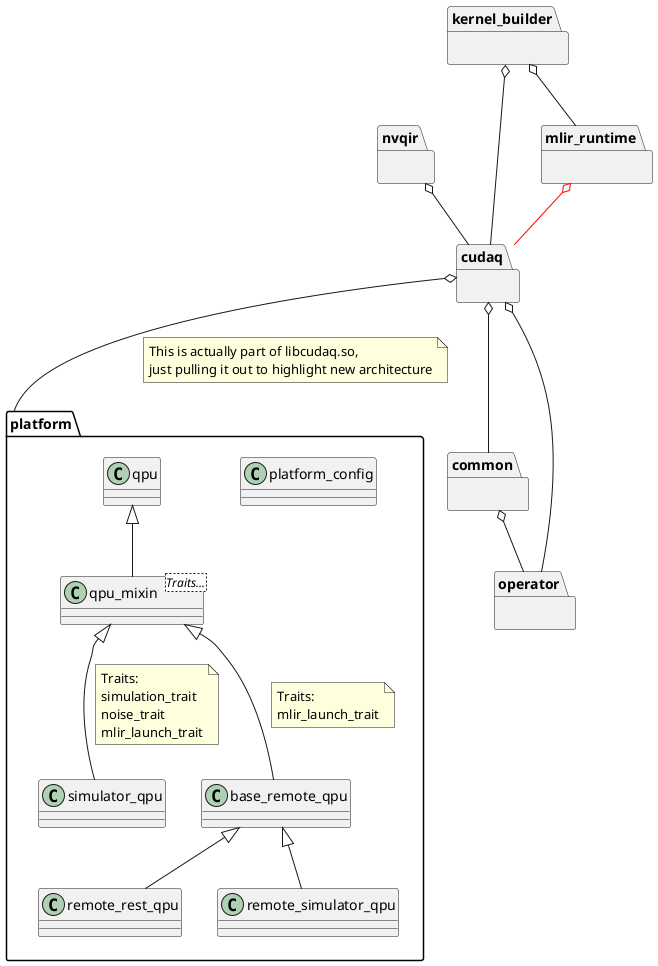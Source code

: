 @startuml

namespace cudaq {}
namespace common {}
namespace operator{}
namespace nvqir {}
namespace mlir_runtime {}
namespace kernel_builder {}

namespace platform {
    class platform_config{}
    class qpu{} 
    class qpu_mixin<Traits...>
    qpu <|-- qpu_mixin
    qpu_mixin <|-- simulator_qpu  
    note on link
      Traits: 
      simulation_trait
      noise_trait
      mlir_launch_trait
    end note
    qpu_mixin <|-- base_remote_qpu 
    note on link
      Traits: 
      mlir_launch_trait
    end note
    base_remote_qpu <|-- remote_rest_qpu 
    base_remote_qpu <|-- remote_simulator_qpu
}

cudaq o-- platform 
note on link 
  This is actually part of libcudaq.so, 
  just pulling it out to highlight new architecture
end note 
cudaq o-- common 
cudaq o-- operator 
kernel_builder o-- cudaq 
kernel_builder o-- mlir_runtime
mlir_runtime o-[#red]- cudaq
nvqir o-- cudaq 
common o-- operator 

@enduml 